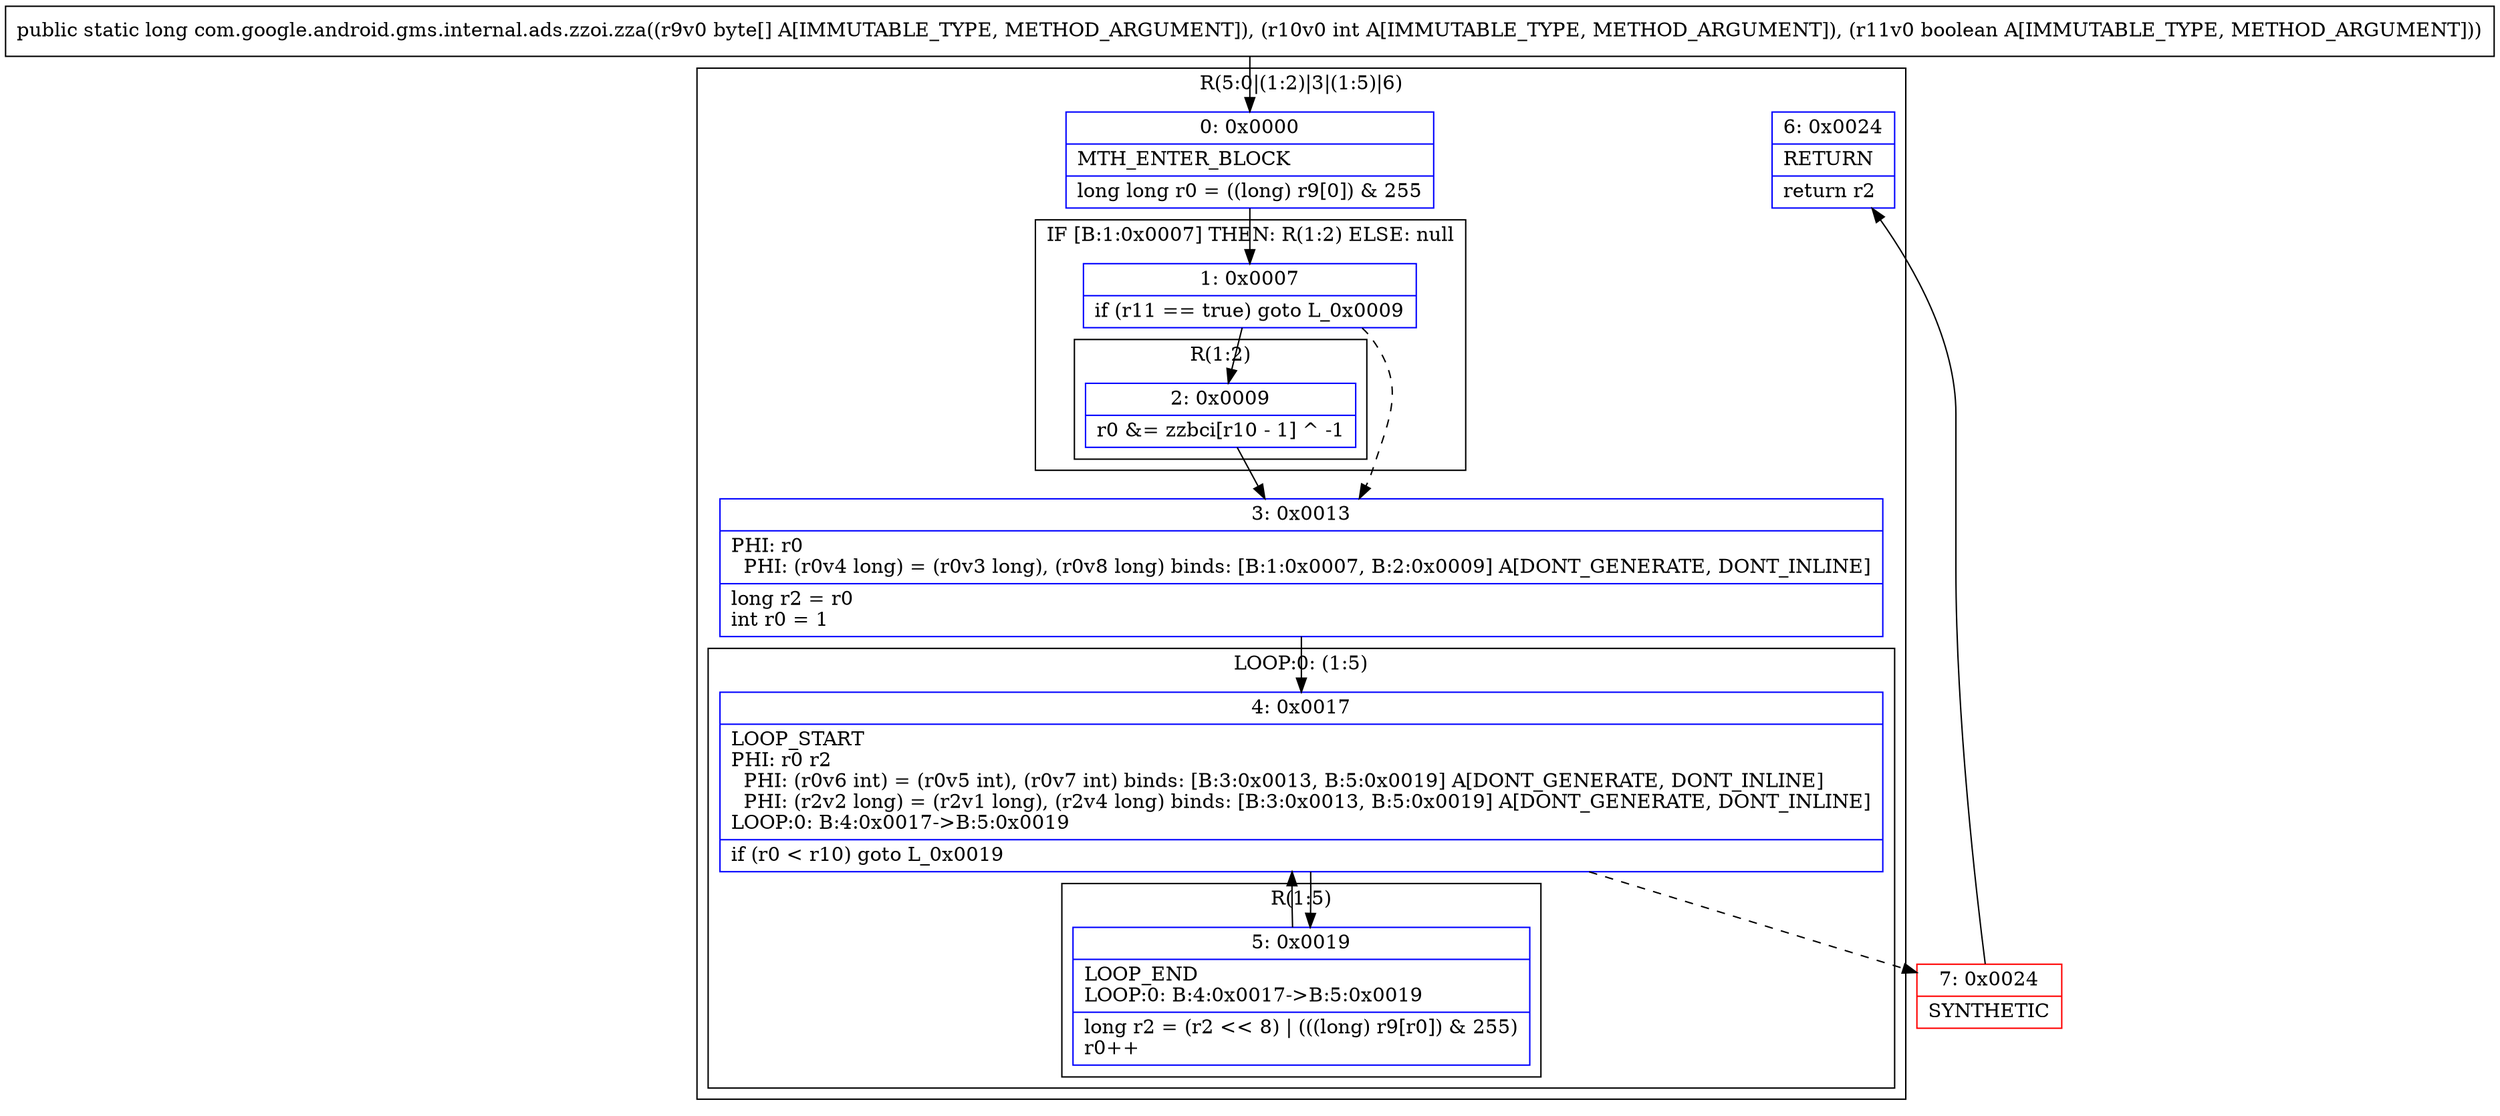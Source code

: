 digraph "CFG forcom.google.android.gms.internal.ads.zzoi.zza([BIZ)J" {
subgraph cluster_Region_362850222 {
label = "R(5:0|(1:2)|3|(1:5)|6)";
node [shape=record,color=blue];
Node_0 [shape=record,label="{0\:\ 0x0000|MTH_ENTER_BLOCK\l|long long r0 = ((long) r9[0]) & 255\l}"];
subgraph cluster_IfRegion_379288144 {
label = "IF [B:1:0x0007] THEN: R(1:2) ELSE: null";
node [shape=record,color=blue];
Node_1 [shape=record,label="{1\:\ 0x0007|if (r11 == true) goto L_0x0009\l}"];
subgraph cluster_Region_657223608 {
label = "R(1:2)";
node [shape=record,color=blue];
Node_2 [shape=record,label="{2\:\ 0x0009|r0 &= zzbci[r10 \- 1] ^ \-1\l}"];
}
}
Node_3 [shape=record,label="{3\:\ 0x0013|PHI: r0 \l  PHI: (r0v4 long) = (r0v3 long), (r0v8 long) binds: [B:1:0x0007, B:2:0x0009] A[DONT_GENERATE, DONT_INLINE]\l|long r2 = r0\lint r0 = 1\l}"];
subgraph cluster_LoopRegion_46235811 {
label = "LOOP:0: (1:5)";
node [shape=record,color=blue];
Node_4 [shape=record,label="{4\:\ 0x0017|LOOP_START\lPHI: r0 r2 \l  PHI: (r0v6 int) = (r0v5 int), (r0v7 int) binds: [B:3:0x0013, B:5:0x0019] A[DONT_GENERATE, DONT_INLINE]\l  PHI: (r2v2 long) = (r2v1 long), (r2v4 long) binds: [B:3:0x0013, B:5:0x0019] A[DONT_GENERATE, DONT_INLINE]\lLOOP:0: B:4:0x0017\-\>B:5:0x0019\l|if (r0 \< r10) goto L_0x0019\l}"];
subgraph cluster_Region_1666929488 {
label = "R(1:5)";
node [shape=record,color=blue];
Node_5 [shape=record,label="{5\:\ 0x0019|LOOP_END\lLOOP:0: B:4:0x0017\-\>B:5:0x0019\l|long r2 = (r2 \<\< 8) \| (((long) r9[r0]) & 255)\lr0++\l}"];
}
}
Node_6 [shape=record,label="{6\:\ 0x0024|RETURN\l|return r2\l}"];
}
Node_7 [shape=record,color=red,label="{7\:\ 0x0024|SYNTHETIC\l}"];
MethodNode[shape=record,label="{public static long com.google.android.gms.internal.ads.zzoi.zza((r9v0 byte[] A[IMMUTABLE_TYPE, METHOD_ARGUMENT]), (r10v0 int A[IMMUTABLE_TYPE, METHOD_ARGUMENT]), (r11v0 boolean A[IMMUTABLE_TYPE, METHOD_ARGUMENT])) }"];
MethodNode -> Node_0;
Node_0 -> Node_1;
Node_1 -> Node_2;
Node_1 -> Node_3[style=dashed];
Node_2 -> Node_3;
Node_3 -> Node_4;
Node_4 -> Node_5;
Node_4 -> Node_7[style=dashed];
Node_5 -> Node_4;
Node_7 -> Node_6;
}

